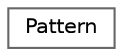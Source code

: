 digraph "Graphical Class Hierarchy"
{
 // LATEX_PDF_SIZE
  bgcolor="transparent";
  edge [fontname=Helvetica,fontsize=10,labelfontname=Helvetica,labelfontsize=10];
  node [fontname=Helvetica,fontsize=10,shape=box,height=0.2,width=0.4];
  rankdir="LR";
  Node0 [label="Pattern",height=0.2,width=0.4,color="grey40", fillcolor="white", style="filled",URL="$classcom_1_1github_1_1miguelmj_1_1Pattern.html",tooltip="Input matcher and output generator."];
}
